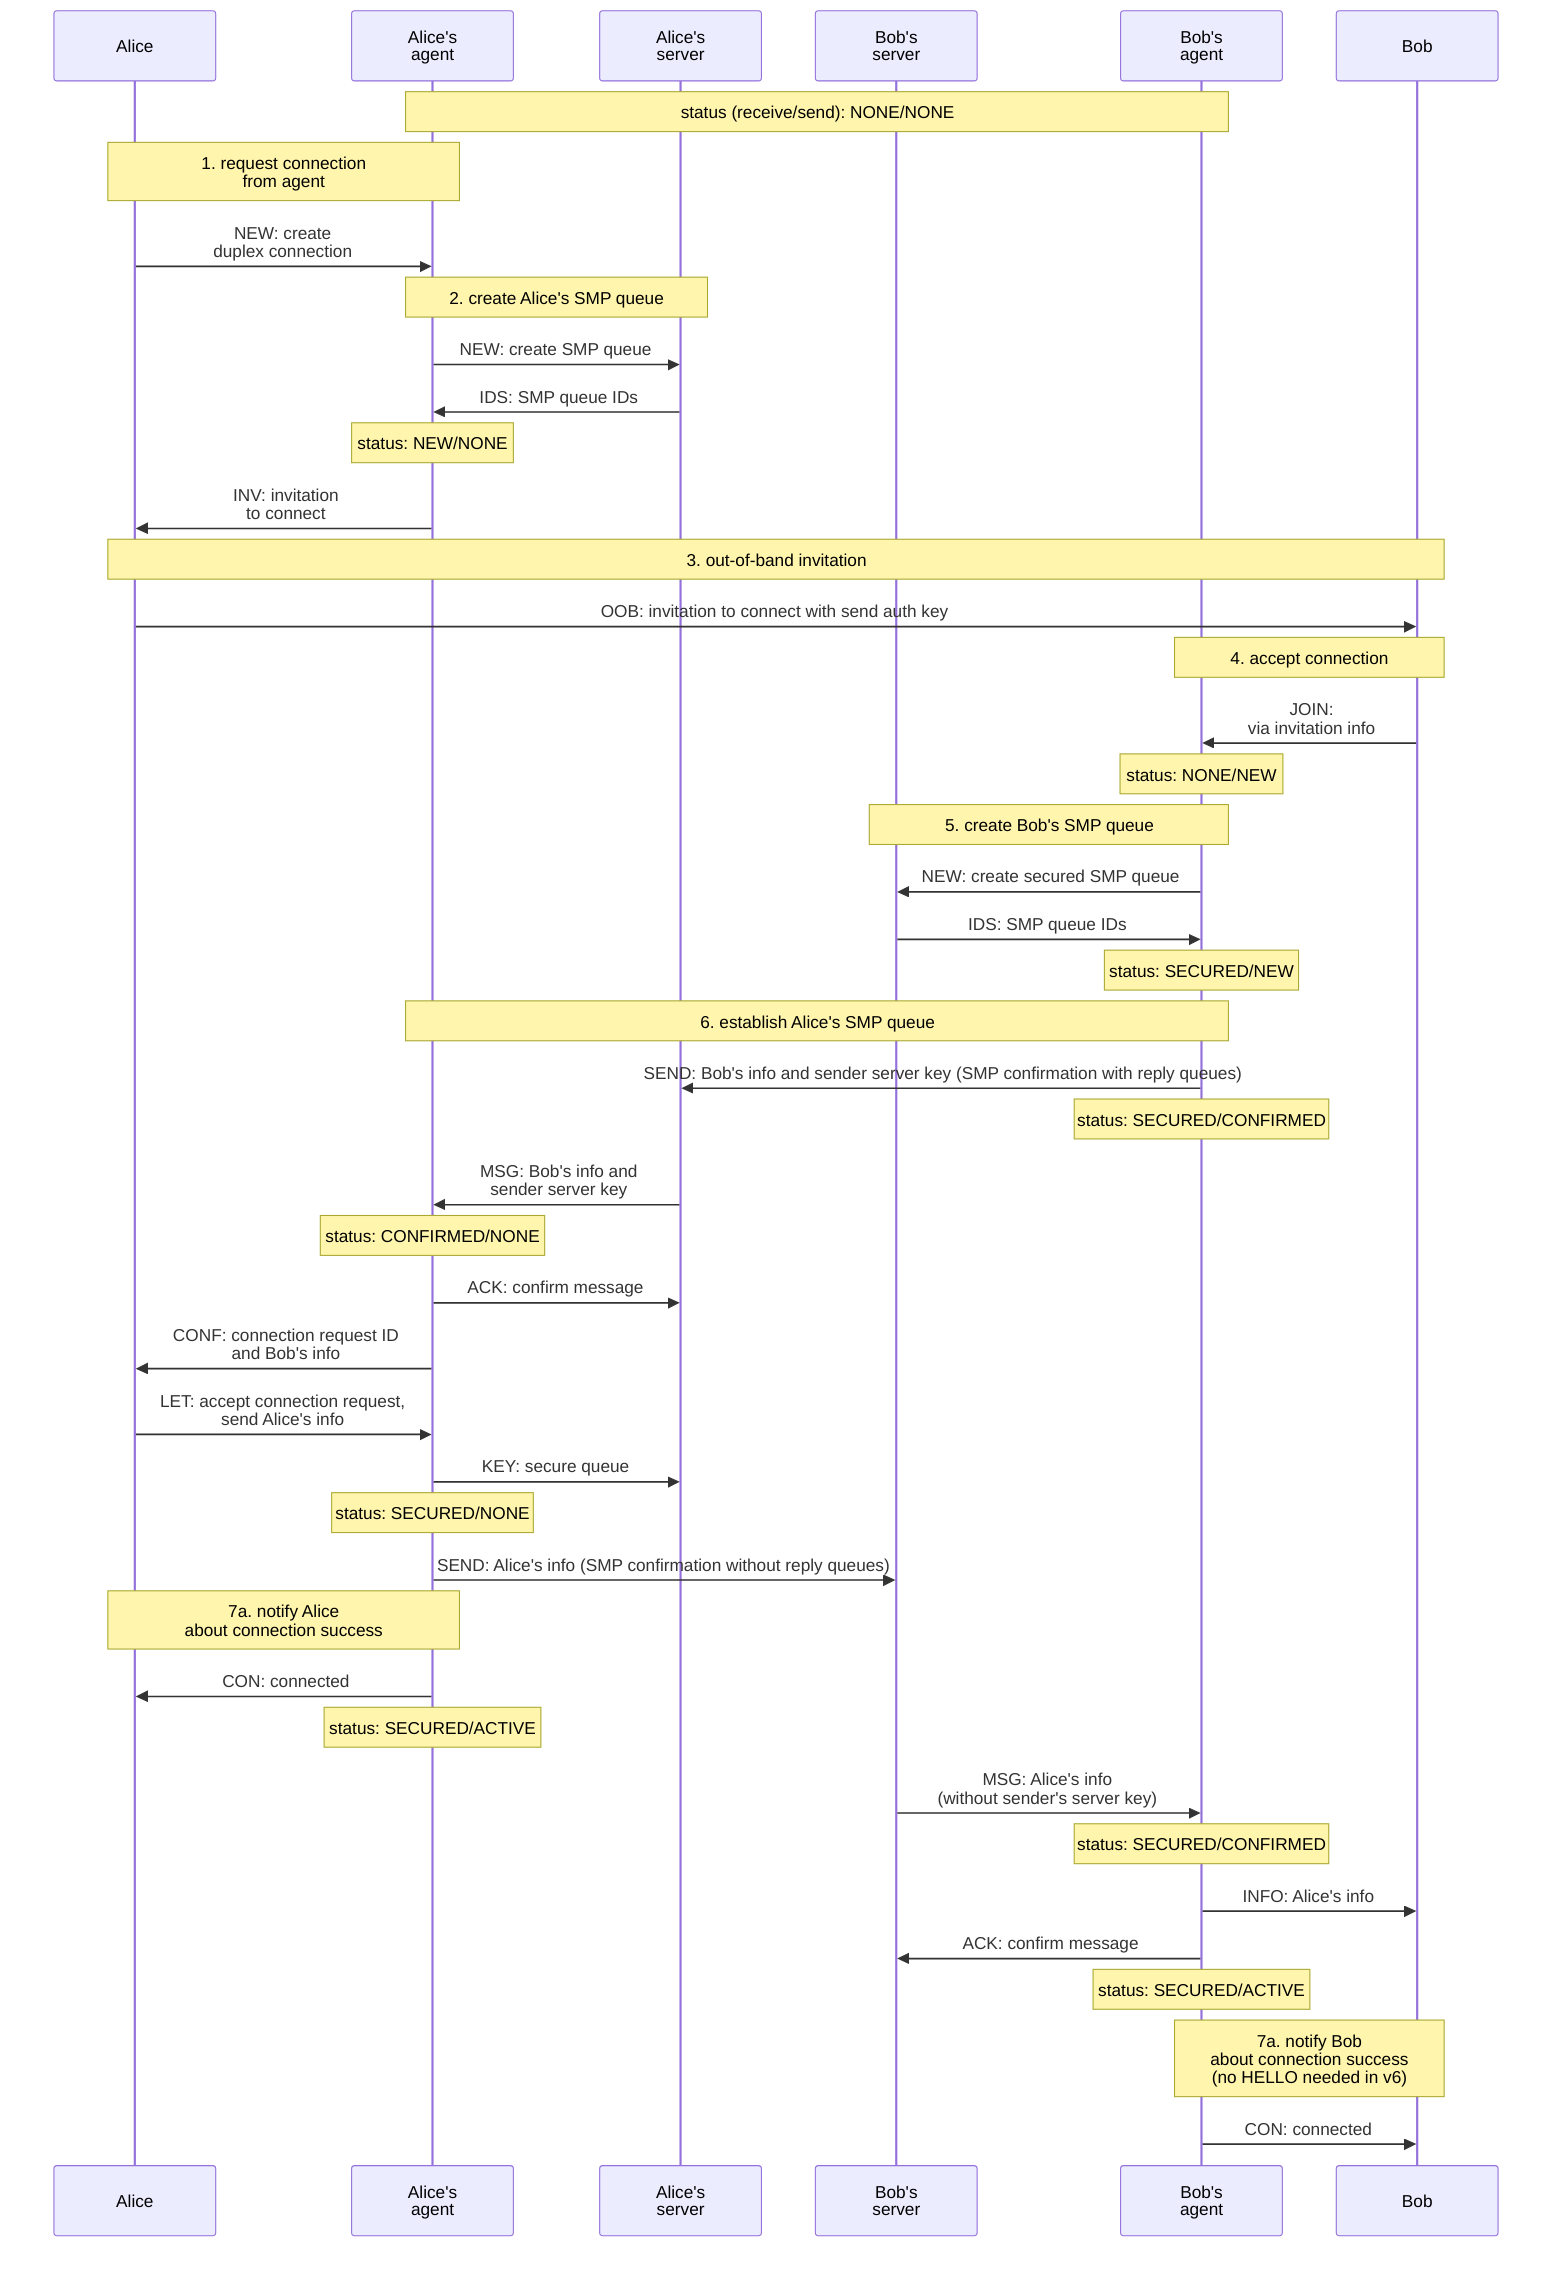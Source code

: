 sequenceDiagram
  participant A as Alice
  participant AA as Alice's<br>agent
  participant AS as Alice's<br>server
  participant BS as Bob's<br>server
  participant BA as Bob's<br>agent
  participant B as Bob

  note over AA, BA: status (receive/send): NONE/NONE

  note over A, AA: 1. request connection<br>from agent
  A ->> AA: NEW: create<br>duplex connection
 
  note over AA, AS: 2. create Alice's SMP queue
  AA ->> AS: NEW: create SMP queue
  AS ->> AA: IDS: SMP queue IDs
  note over AA: status: NEW/NONE

  AA ->> A: INV: invitation<br>to connect

  note over A, B: 3. out-of-band invitation
  A ->> B: OOB: invitation to connect with send auth key

  note over BA, B: 4. accept connection
  B ->> BA: JOIN:<br>via invitation info
  note over BA: status: NONE/NEW

  note over BA, BS: 5. create Bob's SMP queue
  BA ->> BS: NEW: create secured SMP queue
  BS ->> BA: IDS: SMP queue IDs
  note over BA: status: SECURED/NEW

  note over BA, AA: 6. establish Alice's SMP queue
  BA ->> AS: SEND: Bob's info and sender server key (SMP confirmation with reply queues)
  note over BA: status: SECURED/CONFIRMED

  AS ->> AA: MSG: Bob's info and<br>sender server key
  note over AA: status: CONFIRMED/NONE
  AA ->> AS: ACK: confirm message
  AA ->> A: CONF: connection request ID<br>and Bob's info
  A ->> AA: LET: accept connection request,<br>send Alice's info
  AA ->> AS: KEY: secure queue
  note over AA: status: SECURED/NONE

  AA ->> BS: SEND: Alice's info (SMP confirmation without reply queues)
  note over A, AA: 7a. notify Alice<br>about connection success
  AA ->> A: CON: connected
  note over AA: status: SECURED/ACTIVE

  BS ->> BA: MSG: Alice's info<br>(without sender's server key)
  note over BA: status: SECURED/CONFIRMED
  BA ->> B: INFO: Alice's info
  BA ->> BS: ACK: confirm message
  note over BA: status: SECURED/ACTIVE
  note over BA, B: 7a. notify Bob<br>about connection success<br>(no HELLO needed in v6)
  BA ->> B: CON: connected